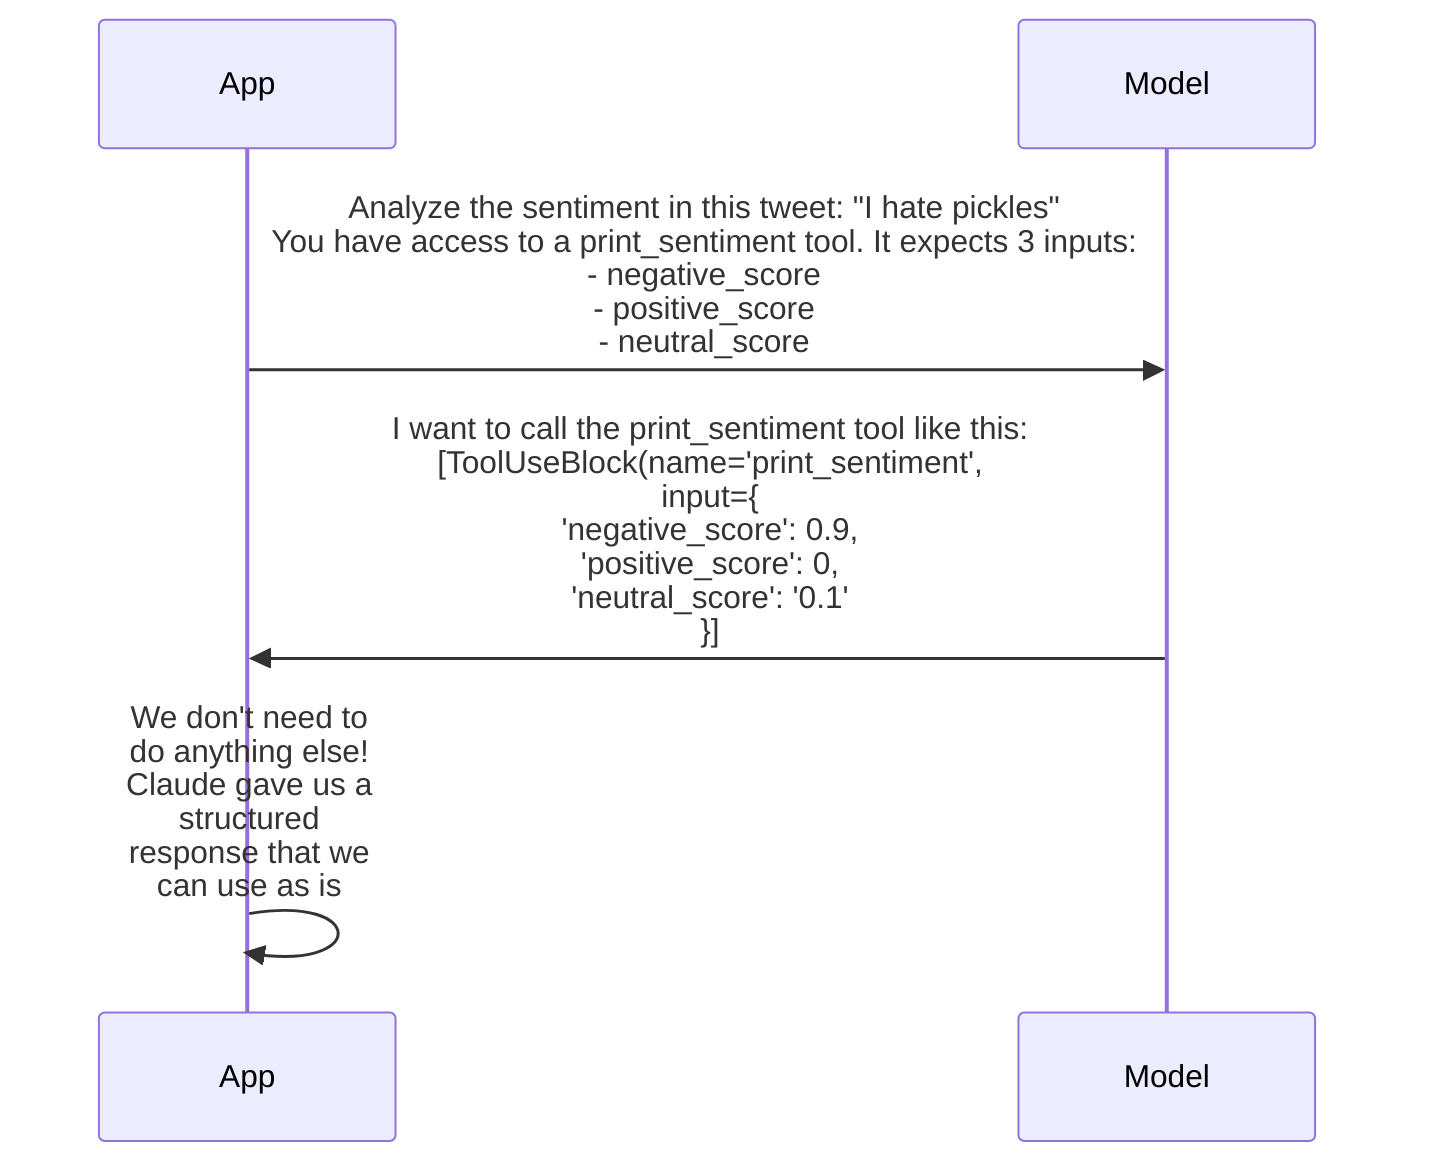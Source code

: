 sequenceDiagram
   App->>Model: Analyze the sentiment in this tweet: "I hate pickles"<br>You have access to a print_sentiment tool. It expects 3 inputs:<br>- negative_score<br>- positive_score<br>- neutral_score
   Model->>App: I want to call the print_sentiment tool like this:<br>[ToolUseBlock(name='print_sentiment',<br>input={<br>'negative_score': 0.9,<br>'positive_score': 0,<br>'neutral_score': '0.1'<br>}]
   App->>App: We don't need to<br>do anything else!<br>Claude gave us a<br>structured<br>response that we<br>can use as is